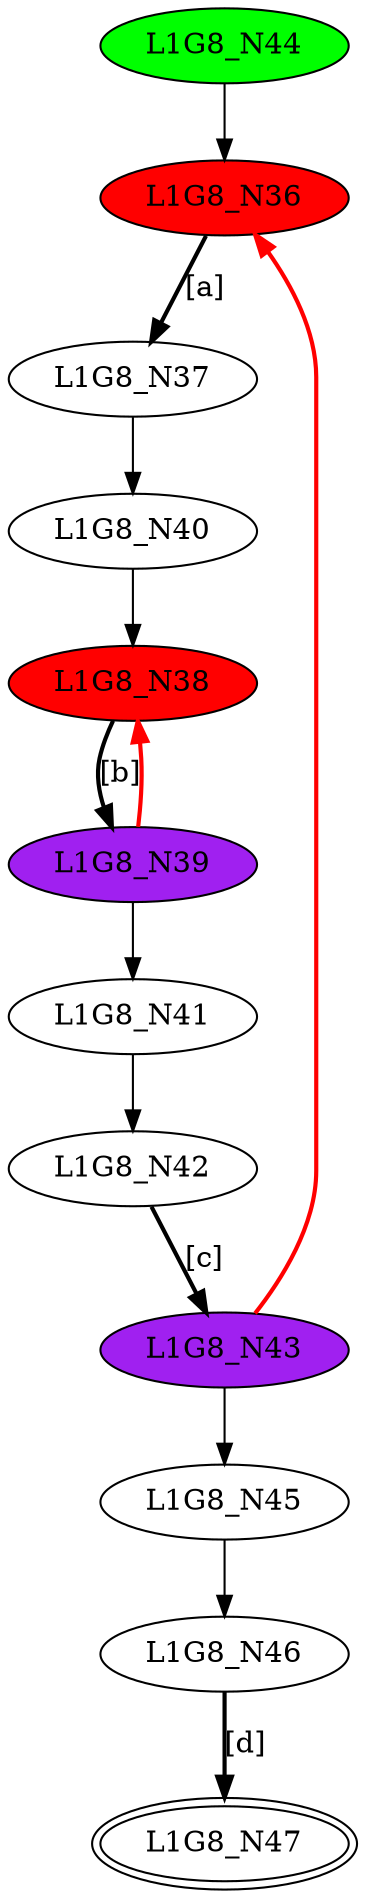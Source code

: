 digraph G8{
"L1G8_N36" [style=filled,fillcolor=red];
"L1G8_N37";
"L1G8_N38" [style=filled,fillcolor=red];
"L1G8_N39" [style=filled,fillcolor=purple];
"L1G8_N40";
"L1G8_N41";
"L1G8_N42";
"L1G8_N43" [style=filled,fillcolor=purple];
"L1G8_N44" [style=filled,fillcolor=green];
"L1G8_N45";
"L1G8_N46";
"L1G8_N47" [peripheries=2];
"L1G8_N36"->"L1G8_N37" [style = bold, label = "[a]"];
"L1G8_N38"->"L1G8_N39" [style = bold, label = "[b]"];
"L1G8_N40"->"L1G8_N38";
"L1G8_N39"->"L1G8_N41";
"L1G8_N39"->"L1G8_N38" [color=red,style = bold, label = ""];
"L1G8_N37"->"L1G8_N40";
"L1G8_N42"->"L1G8_N43" [style = bold, label = "[c]"];
"L1G8_N41"->"L1G8_N42";
"L1G8_N44"->"L1G8_N36";
"L1G8_N43"->"L1G8_N45";
"L1G8_N43"->"L1G8_N36" [color=red,style = bold, label = ""];
"L1G8_N46"->"L1G8_N47" [style = bold, label = "[d]"];
"L1G8_N45"->"L1G8_N46";
}

